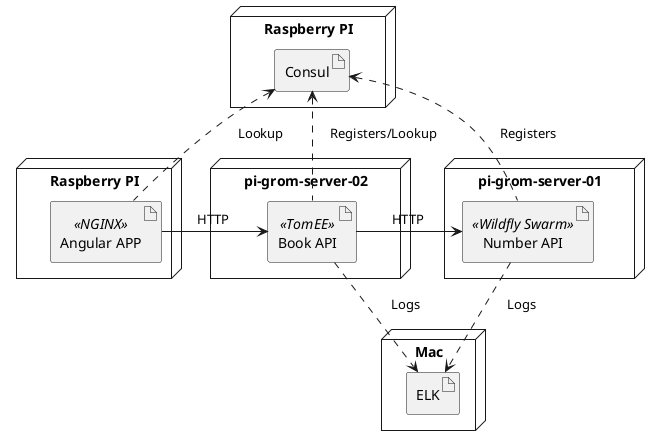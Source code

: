 @startuml

node "Raspberry PI" as piclient {
    artifact "Angular APP" <<NGINX>> as angular
}

node "pi-grom-server-01" as piserver {
    artifact "Number API" <<Wildfly Swarm>> as numberapi
}

node "pi-grom-server-02" as piserver2 {
    artifact "Book API" <<TomEE>> as bookapi
}

node "Raspberry PI" as piregistry {
    artifact "Consul" as registry
}

node "Mac" as mac {
    artifact "ELK" as elk
}

angular -> bookapi: "     HTTP      "
bookapi -> numberapi: "     HTTP      "
bookapi -.> elk: "     Logs      "
numberapi -.> elk: "     Logs      "
numberapi -up.> registry: "     Registers      "
bookapi -up.> registry: "     Registers/Lookup      "
angular -up.> registry: "     Lookup      "
@enduml
